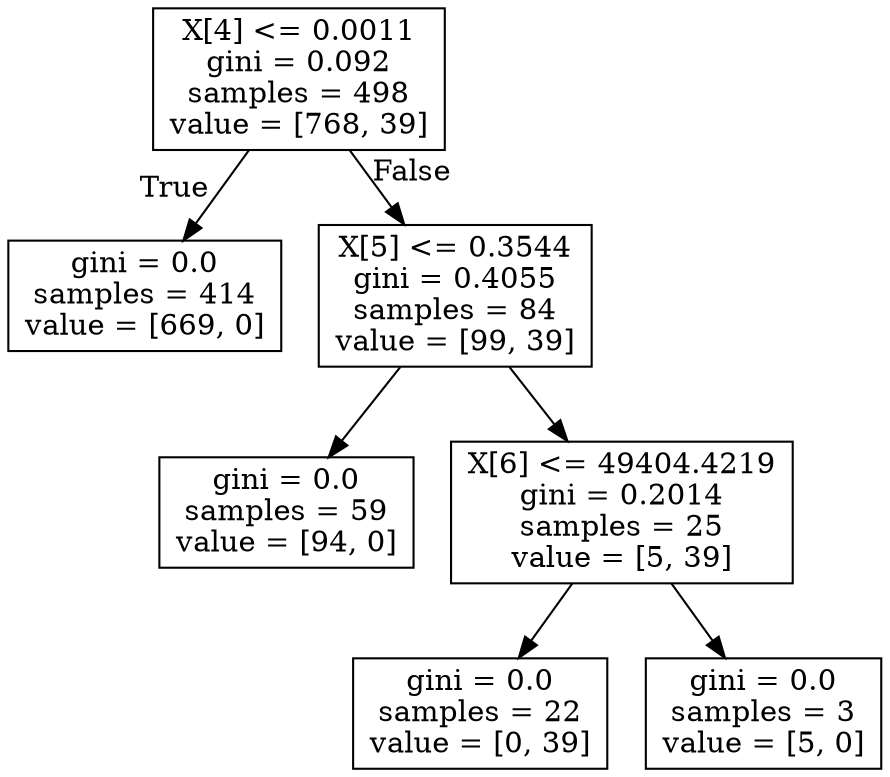 digraph Tree {
node [shape=box] ;
0 [label="X[4] <= 0.0011\ngini = 0.092\nsamples = 498\nvalue = [768, 39]"] ;
1 [label="gini = 0.0\nsamples = 414\nvalue = [669, 0]"] ;
0 -> 1 [labeldistance=2.5, labelangle=45, headlabel="True"] ;
2 [label="X[5] <= 0.3544\ngini = 0.4055\nsamples = 84\nvalue = [99, 39]"] ;
0 -> 2 [labeldistance=2.5, labelangle=-45, headlabel="False"] ;
3 [label="gini = 0.0\nsamples = 59\nvalue = [94, 0]"] ;
2 -> 3 ;
4 [label="X[6] <= 49404.4219\ngini = 0.2014\nsamples = 25\nvalue = [5, 39]"] ;
2 -> 4 ;
5 [label="gini = 0.0\nsamples = 22\nvalue = [0, 39]"] ;
4 -> 5 ;
6 [label="gini = 0.0\nsamples = 3\nvalue = [5, 0]"] ;
4 -> 6 ;
}